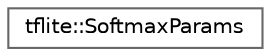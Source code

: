 digraph "Graphical Class Hierarchy"
{
 // LATEX_PDF_SIZE
  bgcolor="transparent";
  edge [fontname=Helvetica,fontsize=10,labelfontname=Helvetica,labelfontsize=10];
  node [fontname=Helvetica,fontsize=10,shape=box,height=0.2,width=0.4];
  rankdir="LR";
  Node0 [id="Node000000",label="tflite::SoftmaxParams",height=0.2,width=0.4,color="grey40", fillcolor="white", style="filled",URL="$structtflite_1_1_softmax_params.html",tooltip=" "];
}
